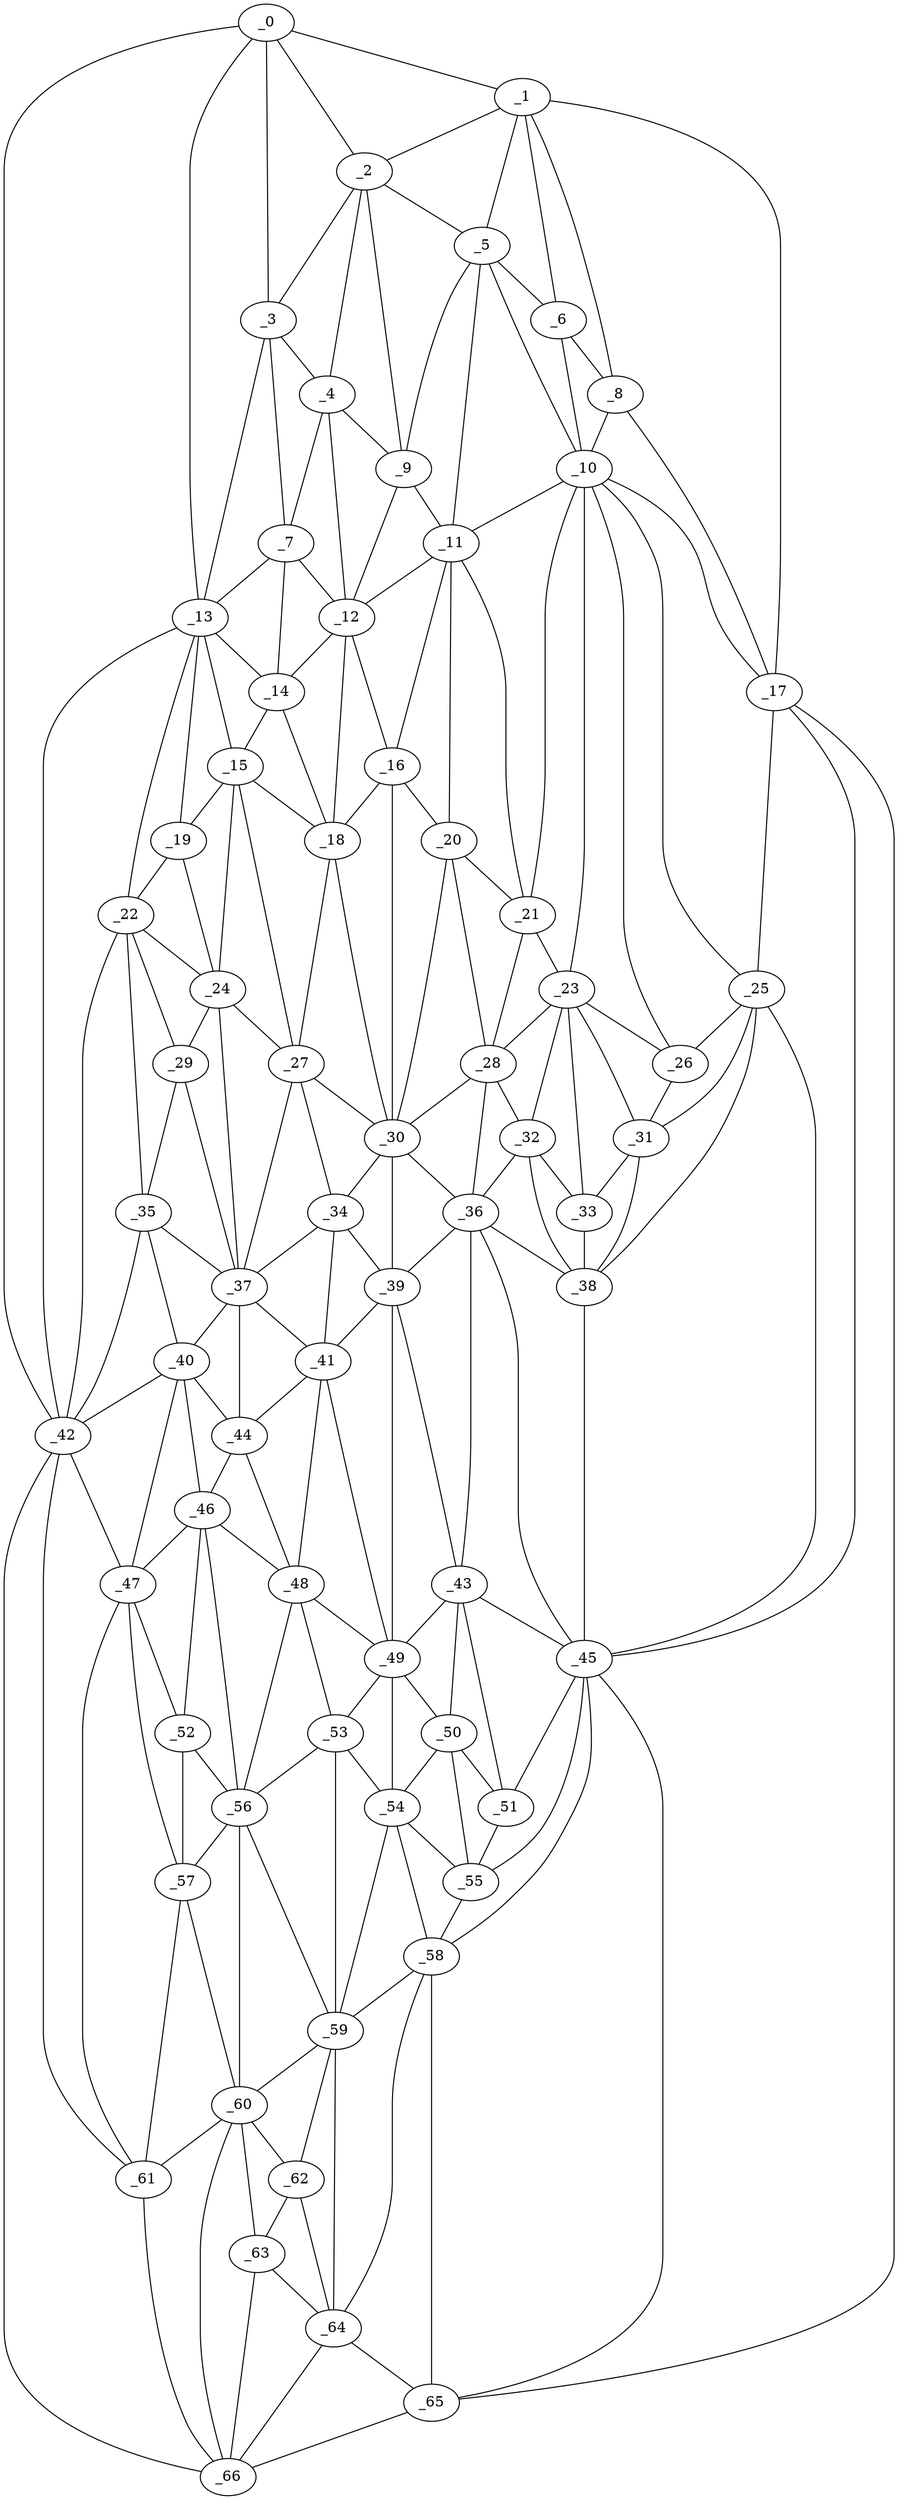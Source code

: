 graph "obj31__130.gxl" {
	_0	 [x=7,
		y=42];
	_1	 [x=7,
		y=96];
	_0 -- _1	 [valence=1];
	_2	 [x=16,
		y=52];
	_0 -- _2	 [valence=1];
	_3	 [x=20,
		y=41];
	_0 -- _3	 [valence=2];
	_13	 [x=41,
		y=31];
	_0 -- _13	 [valence=1];
	_42	 [x=82,
		y=17];
	_0 -- _42	 [valence=1];
	_1 -- _2	 [valence=2];
	_5	 [x=30,
		y=83];
	_1 -- _5	 [valence=1];
	_6	 [x=30,
		y=88];
	_1 -- _6	 [valence=2];
	_8	 [x=31,
		y=91];
	_1 -- _8	 [valence=2];
	_17	 [x=50,
		y=111];
	_1 -- _17	 [valence=1];
	_2 -- _3	 [valence=2];
	_4	 [x=25,
		y=54];
	_2 -- _4	 [valence=2];
	_2 -- _5	 [valence=1];
	_9	 [x=32,
		y=71];
	_2 -- _9	 [valence=2];
	_3 -- _4	 [valence=2];
	_7	 [x=31,
		y=45];
	_3 -- _7	 [valence=2];
	_3 -- _13	 [valence=1];
	_4 -- _7	 [valence=1];
	_4 -- _9	 [valence=2];
	_12	 [x=39,
		y=56];
	_4 -- _12	 [valence=2];
	_5 -- _6	 [valence=2];
	_5 -- _9	 [valence=2];
	_10	 [x=36,
		y=85];
	_5 -- _10	 [valence=2];
	_11	 [x=37,
		y=73];
	_5 -- _11	 [valence=2];
	_6 -- _8	 [valence=2];
	_6 -- _10	 [valence=2];
	_7 -- _12	 [valence=2];
	_7 -- _13	 [valence=2];
	_14	 [x=41,
		y=42];
	_7 -- _14	 [valence=2];
	_8 -- _10	 [valence=2];
	_8 -- _17	 [valence=2];
	_9 -- _11	 [valence=1];
	_9 -- _12	 [valence=2];
	_10 -- _11	 [valence=2];
	_10 -- _17	 [valence=2];
	_21	 [x=56,
		y=76];
	_10 -- _21	 [valence=2];
	_23	 [x=58,
		y=82];
	_10 -- _23	 [valence=2];
	_25	 [x=60,
		y=102];
	_10 -- _25	 [valence=2];
	_26	 [x=61,
		y=95];
	_10 -- _26	 [valence=1];
	_11 -- _12	 [valence=2];
	_16	 [x=50,
		y=59];
	_11 -- _16	 [valence=2];
	_20	 [x=56,
		y=66];
	_11 -- _20	 [valence=2];
	_11 -- _21	 [valence=2];
	_12 -- _14	 [valence=2];
	_12 -- _16	 [valence=1];
	_18	 [x=51,
		y=47];
	_12 -- _18	 [valence=2];
	_13 -- _14	 [valence=2];
	_15	 [x=48,
		y=41];
	_13 -- _15	 [valence=2];
	_19	 [x=52,
		y=29];
	_13 -- _19	 [valence=2];
	_22	 [x=58,
		y=26];
	_13 -- _22	 [valence=2];
	_13 -- _42	 [valence=2];
	_14 -- _15	 [valence=2];
	_14 -- _18	 [valence=1];
	_15 -- _18	 [valence=2];
	_15 -- _19	 [valence=2];
	_24	 [x=60,
		y=35];
	_15 -- _24	 [valence=2];
	_27	 [x=62,
		y=44];
	_15 -- _27	 [valence=2];
	_16 -- _18	 [valence=1];
	_16 -- _20	 [valence=1];
	_30	 [x=66,
		y=57];
	_16 -- _30	 [valence=2];
	_17 -- _25	 [valence=1];
	_45	 [x=86,
		y=88];
	_17 -- _45	 [valence=2];
	_65	 [x=123,
		y=83];
	_17 -- _65	 [valence=1];
	_18 -- _27	 [valence=2];
	_18 -- _30	 [valence=2];
	_19 -- _22	 [valence=2];
	_19 -- _24	 [valence=2];
	_20 -- _21	 [valence=1];
	_28	 [x=63,
		y=76];
	_20 -- _28	 [valence=2];
	_20 -- _30	 [valence=1];
	_21 -- _23	 [valence=1];
	_21 -- _28	 [valence=1];
	_22 -- _24	 [valence=2];
	_29	 [x=66,
		y=29];
	_22 -- _29	 [valence=1];
	_35	 [x=72,
		y=22];
	_22 -- _35	 [valence=2];
	_22 -- _42	 [valence=1];
	_23 -- _26	 [valence=1];
	_23 -- _28	 [valence=2];
	_31	 [x=66,
		y=94];
	_23 -- _31	 [valence=2];
	_32	 [x=70,
		y=78];
	_23 -- _32	 [valence=2];
	_33	 [x=70,
		y=88];
	_23 -- _33	 [valence=1];
	_24 -- _27	 [valence=1];
	_24 -- _29	 [valence=1];
	_37	 [x=76,
		y=36];
	_24 -- _37	 [valence=2];
	_25 -- _26	 [valence=2];
	_25 -- _31	 [valence=1];
	_38	 [x=78,
		y=89];
	_25 -- _38	 [valence=2];
	_25 -- _45	 [valence=2];
	_26 -- _31	 [valence=2];
	_27 -- _30	 [valence=1];
	_34	 [x=71,
		y=54];
	_27 -- _34	 [valence=1];
	_27 -- _37	 [valence=1];
	_28 -- _30	 [valence=2];
	_28 -- _32	 [valence=2];
	_36	 [x=75,
		y=72];
	_28 -- _36	 [valence=1];
	_29 -- _35	 [valence=2];
	_29 -- _37	 [valence=2];
	_30 -- _34	 [valence=2];
	_30 -- _36	 [valence=2];
	_39	 [x=80,
		y=60];
	_30 -- _39	 [valence=2];
	_31 -- _33	 [valence=2];
	_31 -- _38	 [valence=2];
	_32 -- _33	 [valence=1];
	_32 -- _36	 [valence=2];
	_32 -- _38	 [valence=2];
	_33 -- _38	 [valence=2];
	_34 -- _37	 [valence=2];
	_34 -- _39	 [valence=1];
	_41	 [x=81,
		y=49];
	_34 -- _41	 [valence=1];
	_35 -- _37	 [valence=2];
	_40	 [x=81,
		y=28];
	_35 -- _40	 [valence=2];
	_35 -- _42	 [valence=1];
	_36 -- _38	 [valence=1];
	_36 -- _39	 [valence=1];
	_43	 [x=82,
		y=69];
	_36 -- _43	 [valence=2];
	_36 -- _45	 [valence=2];
	_37 -- _40	 [valence=2];
	_37 -- _41	 [valence=2];
	_44	 [x=83,
		y=39];
	_37 -- _44	 [valence=1];
	_38 -- _45	 [valence=1];
	_39 -- _41	 [valence=2];
	_39 -- _43	 [valence=2];
	_49	 [x=90,
		y=60];
	_39 -- _49	 [valence=2];
	_40 -- _42	 [valence=2];
	_40 -- _44	 [valence=2];
	_46	 [x=88,
		y=37];
	_40 -- _46	 [valence=2];
	_47	 [x=89,
		y=24];
	_40 -- _47	 [valence=2];
	_41 -- _44	 [valence=2];
	_48	 [x=90,
		y=47];
	_41 -- _48	 [valence=2];
	_41 -- _49	 [valence=1];
	_42 -- _47	 [valence=1];
	_61	 [x=113,
		y=27];
	_42 -- _61	 [valence=2];
	_66	 [x=125,
		y=30];
	_42 -- _66	 [valence=1];
	_43 -- _45	 [valence=1];
	_43 -- _49	 [valence=2];
	_50	 [x=92,
		y=70];
	_43 -- _50	 [valence=2];
	_51	 [x=92,
		y=78];
	_43 -- _51	 [valence=1];
	_44 -- _46	 [valence=2];
	_44 -- _48	 [valence=2];
	_45 -- _51	 [valence=2];
	_55	 [x=102,
		y=79];
	_45 -- _55	 [valence=1];
	_58	 [x=109,
		y=79];
	_45 -- _58	 [valence=2];
	_45 -- _65	 [valence=2];
	_46 -- _47	 [valence=2];
	_46 -- _48	 [valence=2];
	_52	 [x=96,
		y=31];
	_46 -- _52	 [valence=2];
	_56	 [x=104,
		y=41];
	_46 -- _56	 [valence=2];
	_47 -- _52	 [valence=2];
	_57	 [x=106,
		y=30];
	_47 -- _57	 [valence=1];
	_47 -- _61	 [valence=2];
	_48 -- _49	 [valence=2];
	_53	 [x=98,
		y=58];
	_48 -- _53	 [valence=2];
	_48 -- _56	 [valence=2];
	_49 -- _50	 [valence=2];
	_49 -- _53	 [valence=2];
	_54	 [x=100,
		y=66];
	_49 -- _54	 [valence=2];
	_50 -- _51	 [valence=1];
	_50 -- _54	 [valence=2];
	_50 -- _55	 [valence=2];
	_51 -- _55	 [valence=2];
	_52 -- _56	 [valence=2];
	_52 -- _57	 [valence=2];
	_53 -- _54	 [valence=2];
	_53 -- _56	 [valence=2];
	_59	 [x=111,
		y=58];
	_53 -- _59	 [valence=1];
	_54 -- _55	 [valence=1];
	_54 -- _58	 [valence=2];
	_54 -- _59	 [valence=1];
	_55 -- _58	 [valence=1];
	_56 -- _57	 [valence=2];
	_56 -- _59	 [valence=2];
	_60	 [x=112,
		y=41];
	_56 -- _60	 [valence=1];
	_57 -- _60	 [valence=2];
	_57 -- _61	 [valence=2];
	_58 -- _59	 [valence=2];
	_64	 [x=121,
		y=74];
	_58 -- _64	 [valence=1];
	_58 -- _65	 [valence=2];
	_59 -- _60	 [valence=1];
	_62	 [x=116,
		y=56];
	_59 -- _62	 [valence=2];
	_59 -- _64	 [valence=2];
	_60 -- _61	 [valence=2];
	_60 -- _62	 [valence=2];
	_63	 [x=119,
		y=43];
	_60 -- _63	 [valence=1];
	_60 -- _66	 [valence=2];
	_61 -- _66	 [valence=1];
	_62 -- _63	 [valence=1];
	_62 -- _64	 [valence=1];
	_63 -- _64	 [valence=2];
	_63 -- _66	 [valence=2];
	_64 -- _65	 [valence=2];
	_64 -- _66	 [valence=2];
	_65 -- _66	 [valence=1];
}
